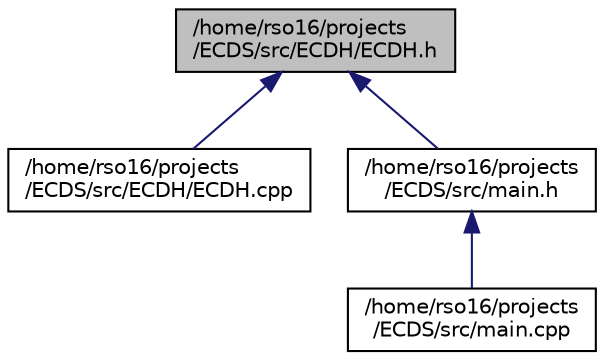 digraph "/home/rso16/projects/ECDS/src/ECDH/ECDH.h"
{
  edge [fontname="Helvetica",fontsize="10",labelfontname="Helvetica",labelfontsize="10"];
  node [fontname="Helvetica",fontsize="10",shape=record];
  Node8 [label="/home/rso16/projects\l/ECDS/src/ECDH/ECDH.h",height=0.2,width=0.4,color="black", fillcolor="grey75", style="filled", fontcolor="black"];
  Node8 -> Node9 [dir="back",color="midnightblue",fontsize="10",style="solid"];
  Node9 [label="/home/rso16/projects\l/ECDS/src/ECDH/ECDH.cpp",height=0.2,width=0.4,color="black", fillcolor="white", style="filled",URL="$ECDH_8cpp.html"];
  Node8 -> Node10 [dir="back",color="midnightblue",fontsize="10",style="solid"];
  Node10 [label="/home/rso16/projects\l/ECDS/src/main.h",height=0.2,width=0.4,color="black", fillcolor="white", style="filled",URL="$main_8h.html"];
  Node10 -> Node11 [dir="back",color="midnightblue",fontsize="10",style="solid"];
  Node11 [label="/home/rso16/projects\l/ECDS/src/main.cpp",height=0.2,width=0.4,color="black", fillcolor="white", style="filled",URL="$main_8cpp.html"];
}
